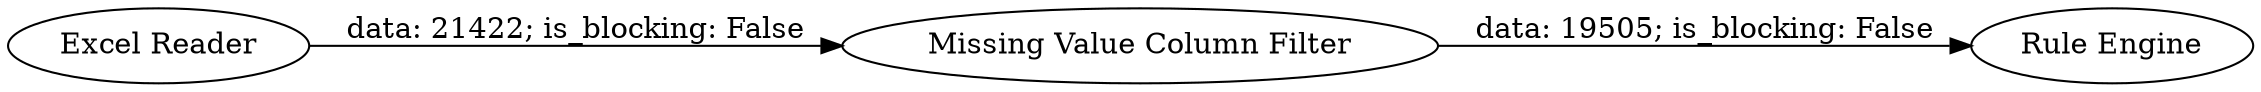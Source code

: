 digraph {
	"8843529168361767079_30" [label="Missing Value Column Filter"]
	"8843529168361767079_32" [label="Rule Engine"]
	"8843529168361767079_31" [label="Excel Reader"]
	"8843529168361767079_31" -> "8843529168361767079_30" [label="data: 21422; is_blocking: False"]
	"8843529168361767079_30" -> "8843529168361767079_32" [label="data: 19505; is_blocking: False"]
	rankdir=LR
}
